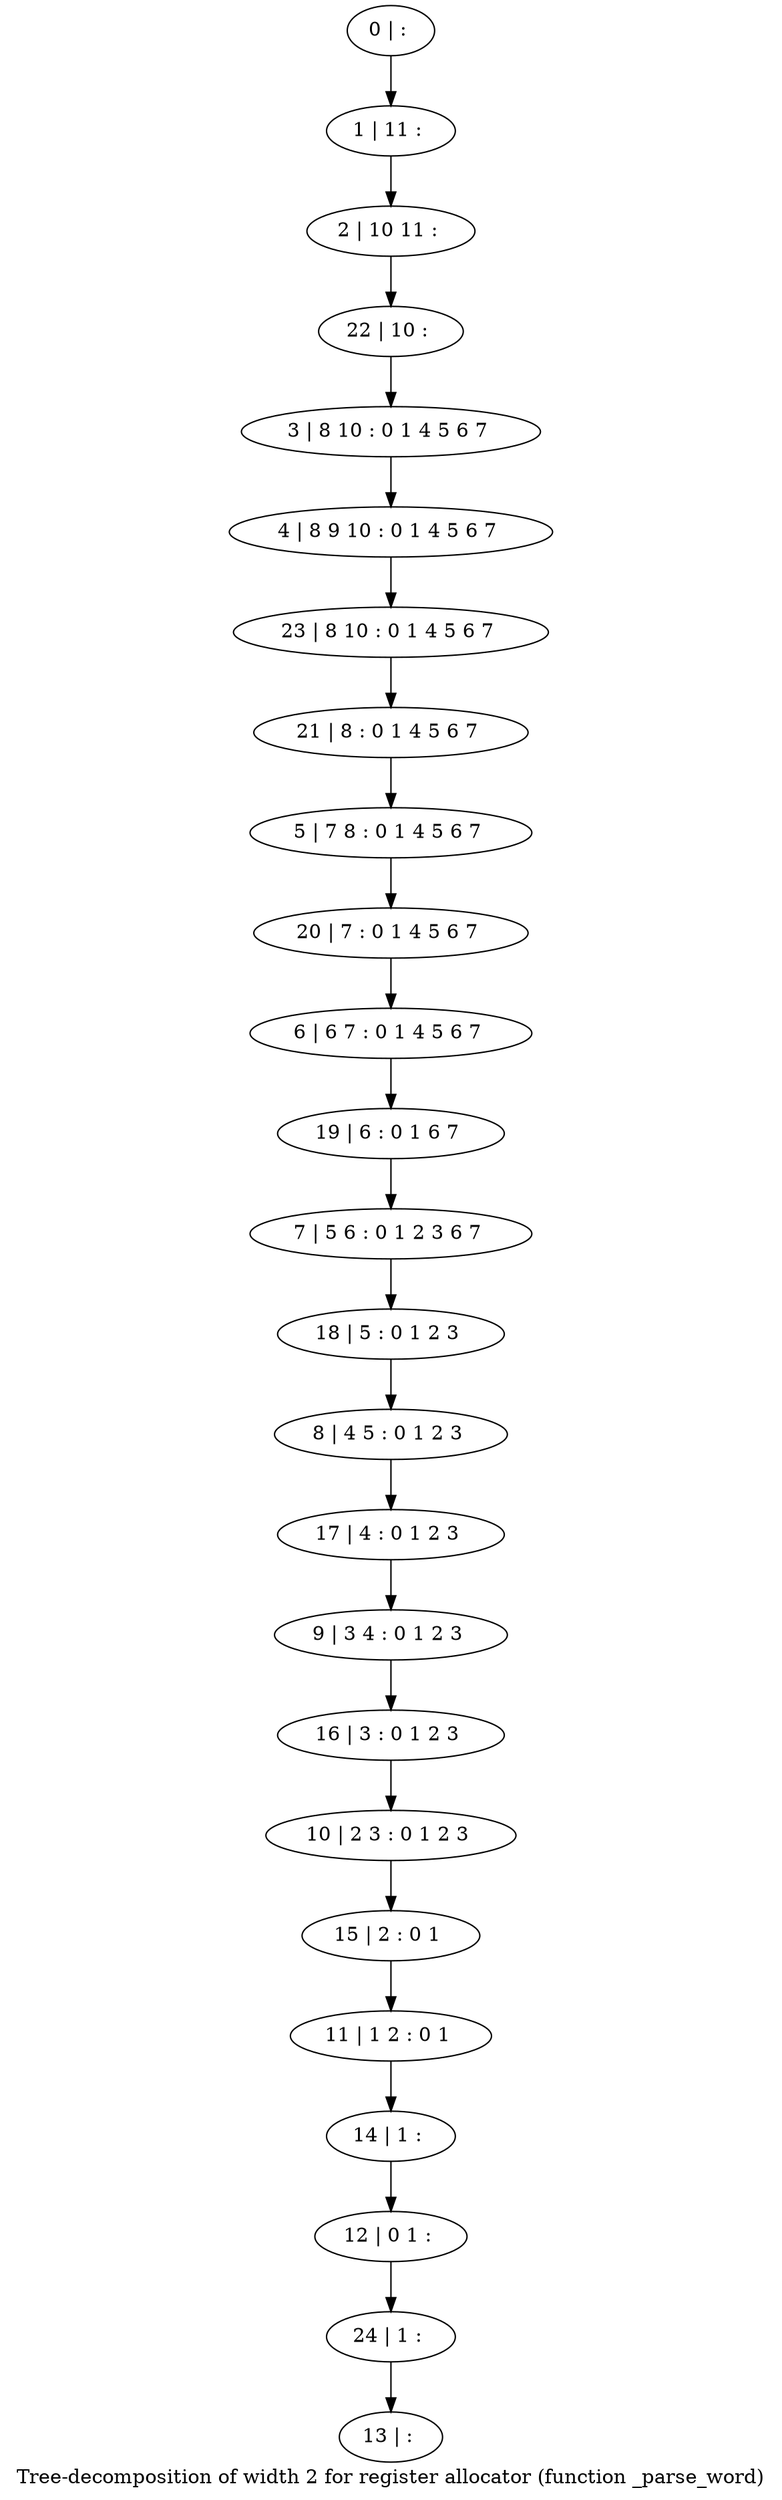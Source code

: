 digraph G {
graph [label="Tree-decomposition of width 2 for register allocator (function _parse_word)"]
0[label="0 | : "];
1[label="1 | 11 : "];
2[label="2 | 10 11 : "];
3[label="3 | 8 10 : 0 1 4 5 6 7 "];
4[label="4 | 8 9 10 : 0 1 4 5 6 7 "];
5[label="5 | 7 8 : 0 1 4 5 6 7 "];
6[label="6 | 6 7 : 0 1 4 5 6 7 "];
7[label="7 | 5 6 : 0 1 2 3 6 7 "];
8[label="8 | 4 5 : 0 1 2 3 "];
9[label="9 | 3 4 : 0 1 2 3 "];
10[label="10 | 2 3 : 0 1 2 3 "];
11[label="11 | 1 2 : 0 1 "];
12[label="12 | 0 1 : "];
13[label="13 | : "];
14[label="14 | 1 : "];
15[label="15 | 2 : 0 1 "];
16[label="16 | 3 : 0 1 2 3 "];
17[label="17 | 4 : 0 1 2 3 "];
18[label="18 | 5 : 0 1 2 3 "];
19[label="19 | 6 : 0 1 6 7 "];
20[label="20 | 7 : 0 1 4 5 6 7 "];
21[label="21 | 8 : 0 1 4 5 6 7 "];
22[label="22 | 10 : "];
23[label="23 | 8 10 : 0 1 4 5 6 7 "];
24[label="24 | 1 : "];
0->1 ;
1->2 ;
3->4 ;
14->12 ;
11->14 ;
15->11 ;
10->15 ;
16->10 ;
9->16 ;
17->9 ;
8->17 ;
18->8 ;
7->18 ;
19->7 ;
6->19 ;
20->6 ;
5->20 ;
21->5 ;
22->3 ;
2->22 ;
23->21 ;
4->23 ;
24->13 ;
12->24 ;
}
